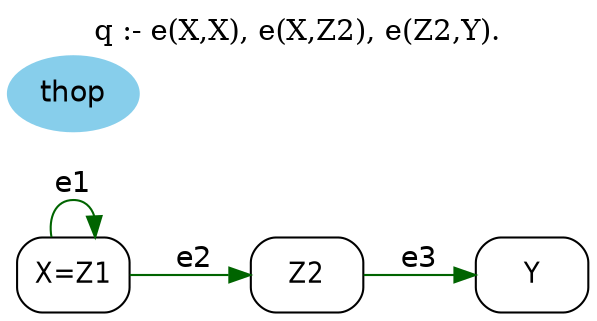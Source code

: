 digraph G {
	graph [bb="0,0,269.19,146",
		label="q :- e(X,X), e(X,Z2), e(Z2,Y).",
		labelloc=t,
		lheight=0.21,
		lp="134.6,134.5",
		lwidth=2.35,
		rankdir=LR
	];
	node [label="\N"];
	X	 [fontname="Helvetica-Narrow",
		height=0.5,
		label="X=Z1",
		pos="28.597,18",
		shape=box,
		style=rounded,
		width=0.75];
	X -> X	 [color=darkgreen,
		fontname=helvetica,
		label=e1,
		lp="28.597,61.5",
		pos="e,38.367,36.153 18.828,36.153 17.325,45.539 20.582,54 28.597,54 33.482,54 36.599,50.858 37.949,46.28"];
	Z2	 [fontname="Helvetica-Narrow",
		height=0.5,
		pos="136.19,18",
		shape=box,
		style=rounded,
		width=0.75];
	X -> Z2	 [color=darkgreen,
		fontname=helvetica,
		label=e2,
		lp="83.195,25.5",
		pos="e,109.05,18 55.749,18 68.747,18 84.521,18 98.646,18"];
	Y	 [fontname="Helvetica-Narrow",
		height=0.5,
		pos="242.19,18",
		shape=box,
		style=rounded,
		width=0.75];
	Z2 -> Y	 [color=darkgreen,
		fontname=helvetica,
		label=e3,
		lp="189.19,25.5",
		pos="e,214.85,18 163.22,18 175.83,18 191.05,18 204.74,18"];
	thop	 [color=skyblue,
		fillcolor=skyblue,
		fontname=helvetica,
		height=0.5,
		pos="28.597,105",
		shape=oval,
		style="filled,rounded",
		width=0.79437];
}
